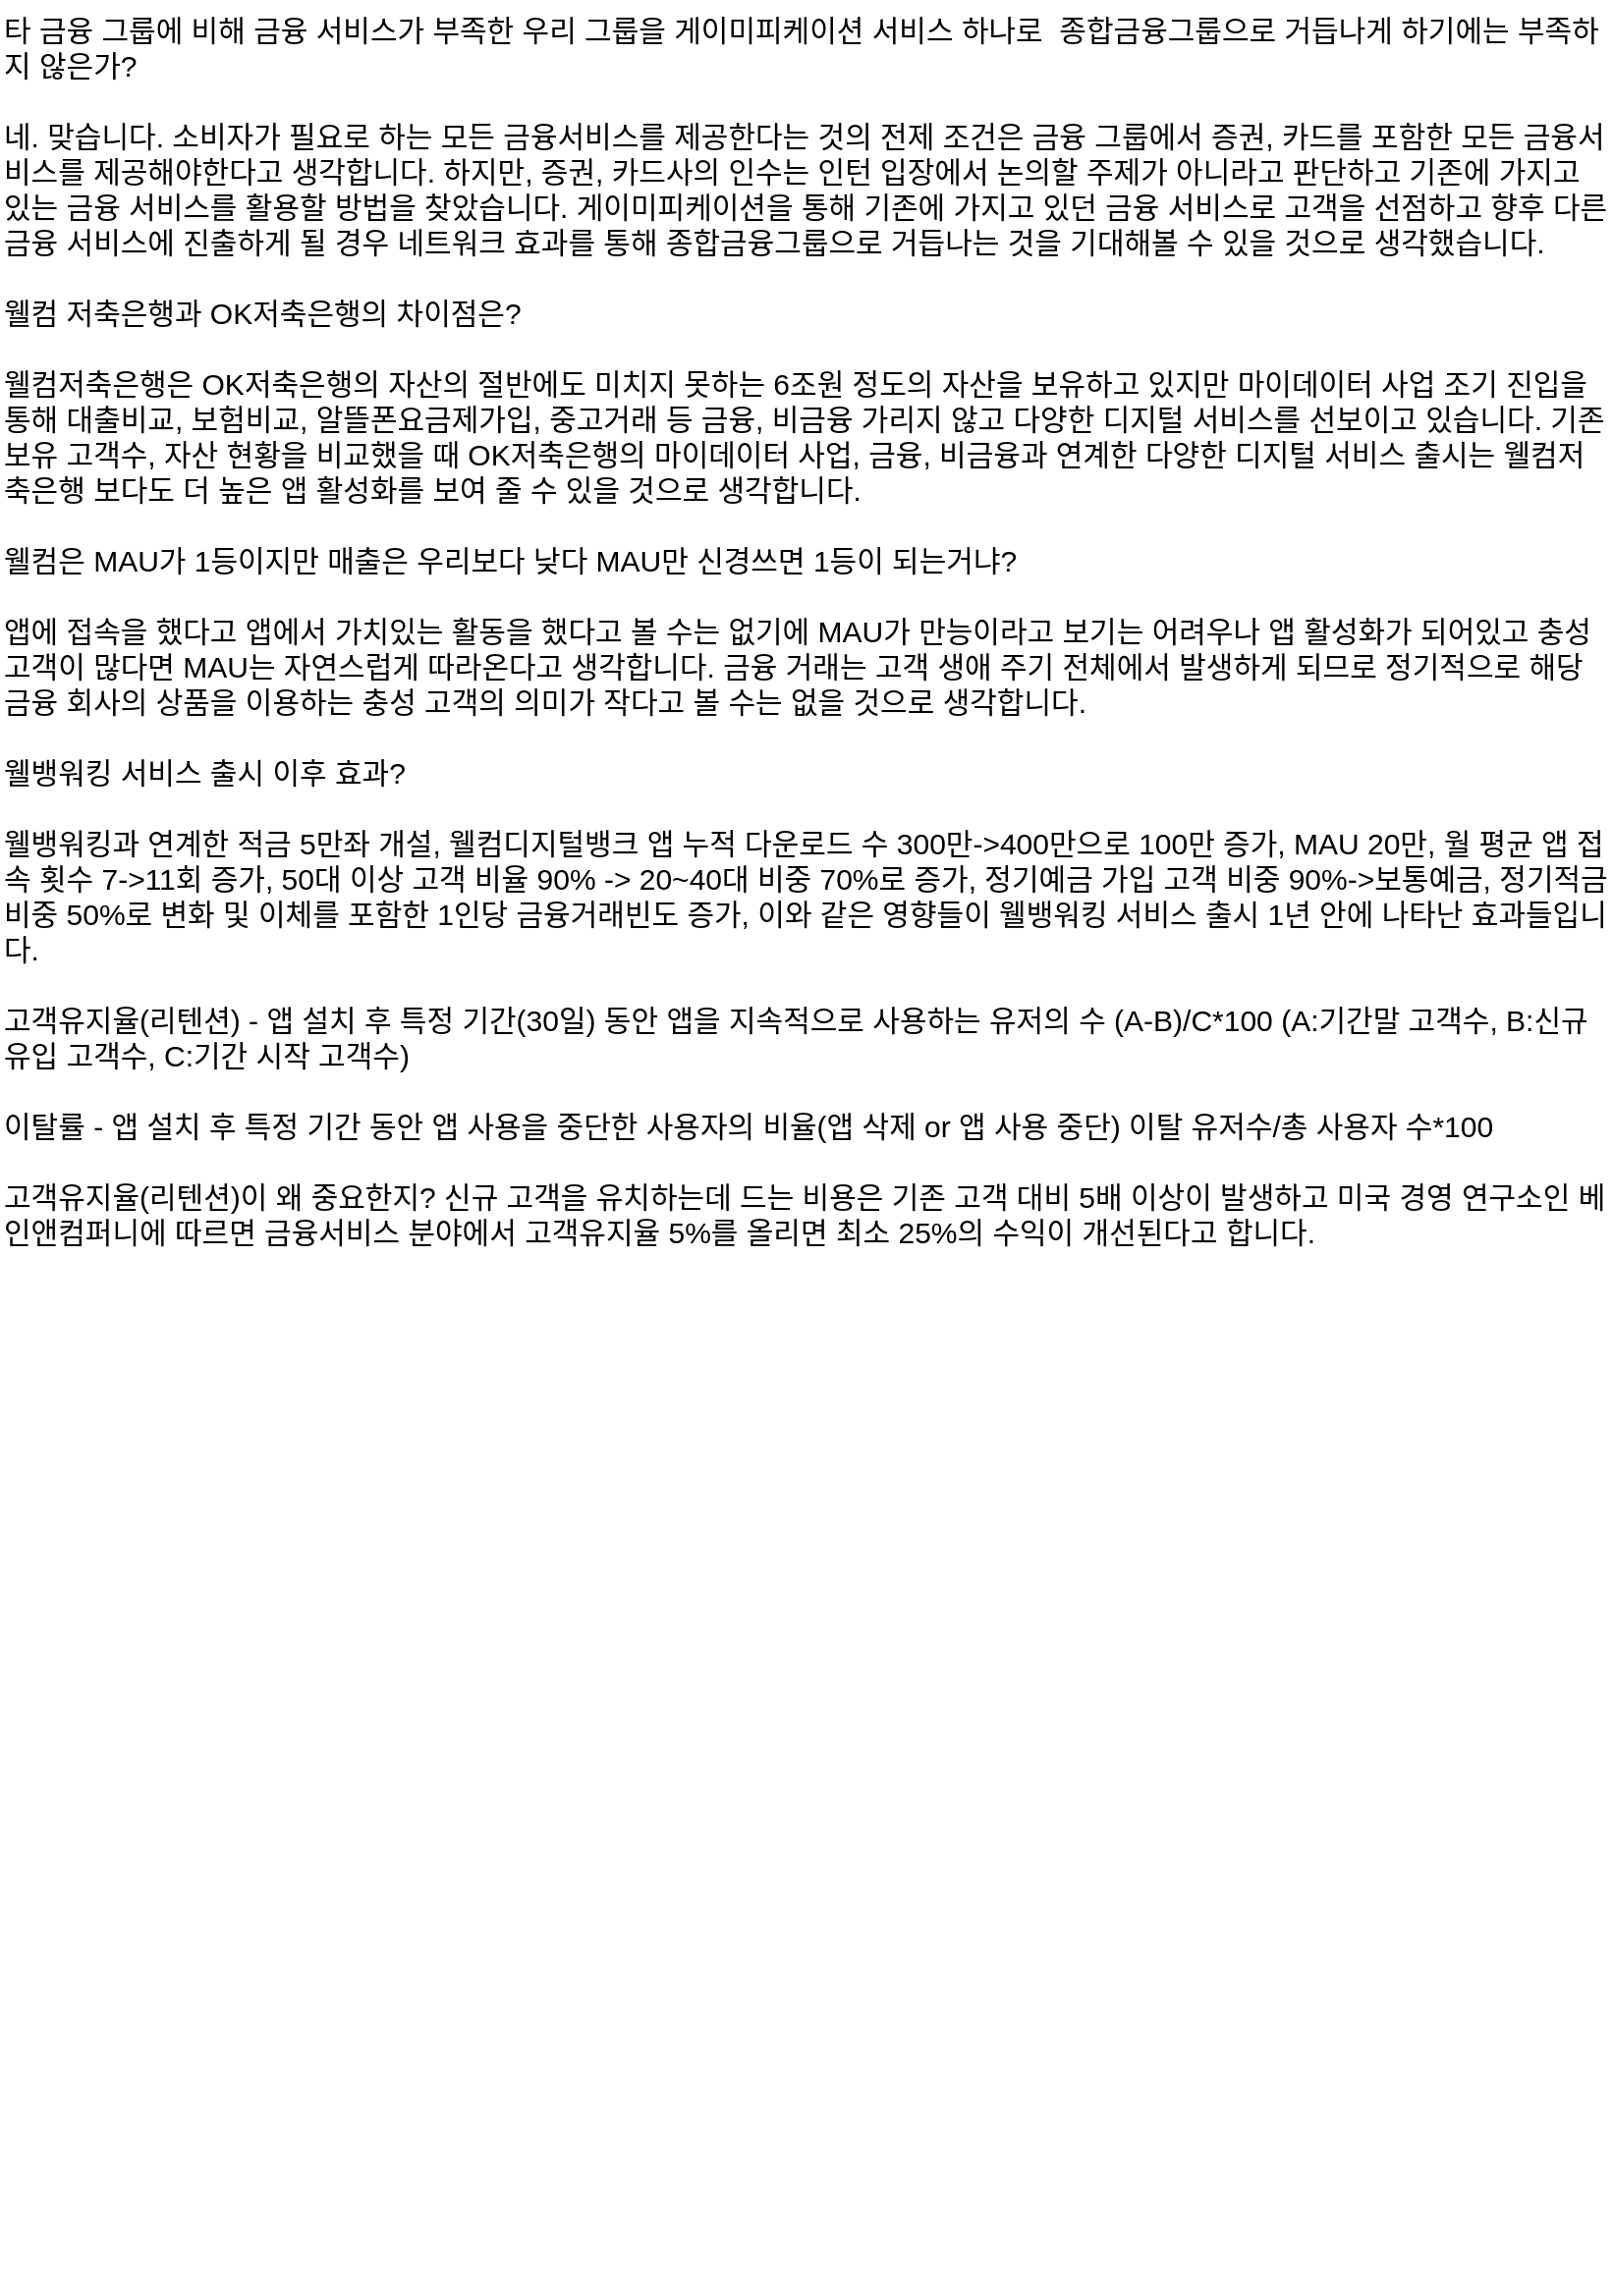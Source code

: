 <mxfile version="22.1.21" type="github">
  <diagram name="페이지-1" id="JB-Fa8y8QE4pFSvhaT2N">
    <mxGraphModel dx="928" dy="3093" grid="1" gridSize="10" guides="1" tooltips="1" connect="1" arrows="1" fold="1" page="1" pageScale="1" pageWidth="827" pageHeight="1169" math="0" shadow="0">
      <root>
        <mxCell id="0" />
        <mxCell id="1" parent="0" />
        <mxCell id="AWfFaUfJ7yot6-zXb4n6-1" value="타 금융 그룹에 비해 금융 서비스가 부족한 우리 그룹을 게이미피케이션 서비스 하나로  종합금융그룹으로 거듭나게 하기에는 부족하지 않은가?&#xa;&#xa;네. 맞습니다. 소비자가 필요로 하는 모든 금융서비스를 제공한다는 것의 전제 조건은 금융 그룹에서 증권, 카드를 포함한 모든 금융서비스를 제공해야한다고 생각합니다. 하지만, 증권, 카드사의 인수는 인턴 입장에서 논의할 주제가 아니라고 판단하고 기존에 가지고 있는 금융 서비스를 활용할 방법을 찾았습니다. 게이미피케이션을 통해 기존에 가지고 있던 금융 서비스로 고객을 선점하고 향후 다른 금융 서비스에 진출하게 될 경우 네트워크 효과를 통해 종합금융그룹으로 거듭나는 것을 기대해볼 수 있을 것으로 생각했습니다.&#xa;&#xa;웰컴 저축은행과 OK저축은행의 차이점은?&#xa;&#xa;웰컴저축은행은 OK저축은행의 자산의 절반에도 미치지 못하는 6조원 정도의 자산을 보유하고 있지만 마이데이터 사업 조기 진입을 통해 대출비교, 보험비교, 알뜰폰요금제가입, 중고거래 등 금융, 비금융 가리지 않고 다양한 디지털 서비스를 선보이고 있습니다. 기존 보유 고객수, 자산 현황을 비교했을 때 OK저축은행의 마이데이터 사업, 금융, 비금융과 연계한 다양한 디지털 서비스 출시는 웰컴저축은행 보다도 더 높은 앱 활성화를 보여 줄 수 있을 것으로 생각합니다.&#xa;&#xa;웰컴은 MAU가 1등이지만 매출은 우리보다 낮다 MAU만 신경쓰면 1등이 되는거냐?&#xa;&#xa;앱에 접속을 했다고 앱에서 가치있는 활동을 했다고 볼 수는 없기에 MAU가 만능이라고 보기는 어려우나 앱 활성화가 되어있고 충성 고객이 많다면 MAU는 자연스럽게 따라온다고 생각합니다. 금융 거래는 고객 생애 주기 전체에서 발생하게 되므로 정기적으로 해당 금융 회사의 상품을 이용하는 충성 고객의 의미가 작다고 볼 수는 없을 것으로 생각합니다.&#xa;&#xa;웰뱅워킹 서비스 출시 이후 효과?&#xa;&#xa;웰뱅워킹과 연계한 적금 5만좌 개설, 웰컴디지털뱅크 앱 누적 다운로드 수 300만-&gt;400만으로 100만 증가, MAU 20만, 월 평균 앱 접속 횟수 7-&gt;11회 증가, 50대 이상 고객 비율 90% -&gt; 20~40대 비중 70%로 증가, 정기예금 가입 고객 비중 90%-&gt;보통예금, 정기적금 비중 50%로 변화 및 이체를 포함한 1인당 금융거래빈도 증가, 이와 같은 영향들이 웰뱅워킹 서비스 출시 1년 안에 나타난 효과들입니다.&#xa;&#xa;고객유지율(리텐션) - 앱 설치 후 특정 기간(30일) 동안 앱을 지속적으로 사용하는 유저의 수 (A-B)/C*100 (A:기간말 고객수, B:신규 유입 고객수, C:기간 시작 고객수)&#xa;&#xa;이탈률 - 앱 설치 후 특정 기간 동안 앱 사용을 중단한 사용자의 비율(앱 삭제 or 앱 사용 중단) 이탈 유저수/총 사용자 수*100&#xa;&#xa;고객유지율(리텐션)이 왜 중요한지? 신규 고객을 유치하는데 드는 비용은 기존 고객 대비 5배 이상이 발생하고 미국 경영 연구소인 베인앤컴퍼니에 따르면 금융서비스 분야에서 고객유지율 5%를 올리면 최소 25%의 수익이 개선된다고 합니다.  &#xa;&#xa;" style="text;whiteSpace=wrap;fontSize=15;" vertex="1" parent="1">
          <mxGeometry y="-2338" width="820" height="1168" as="geometry" />
        </mxCell>
      </root>
    </mxGraphModel>
  </diagram>
</mxfile>
